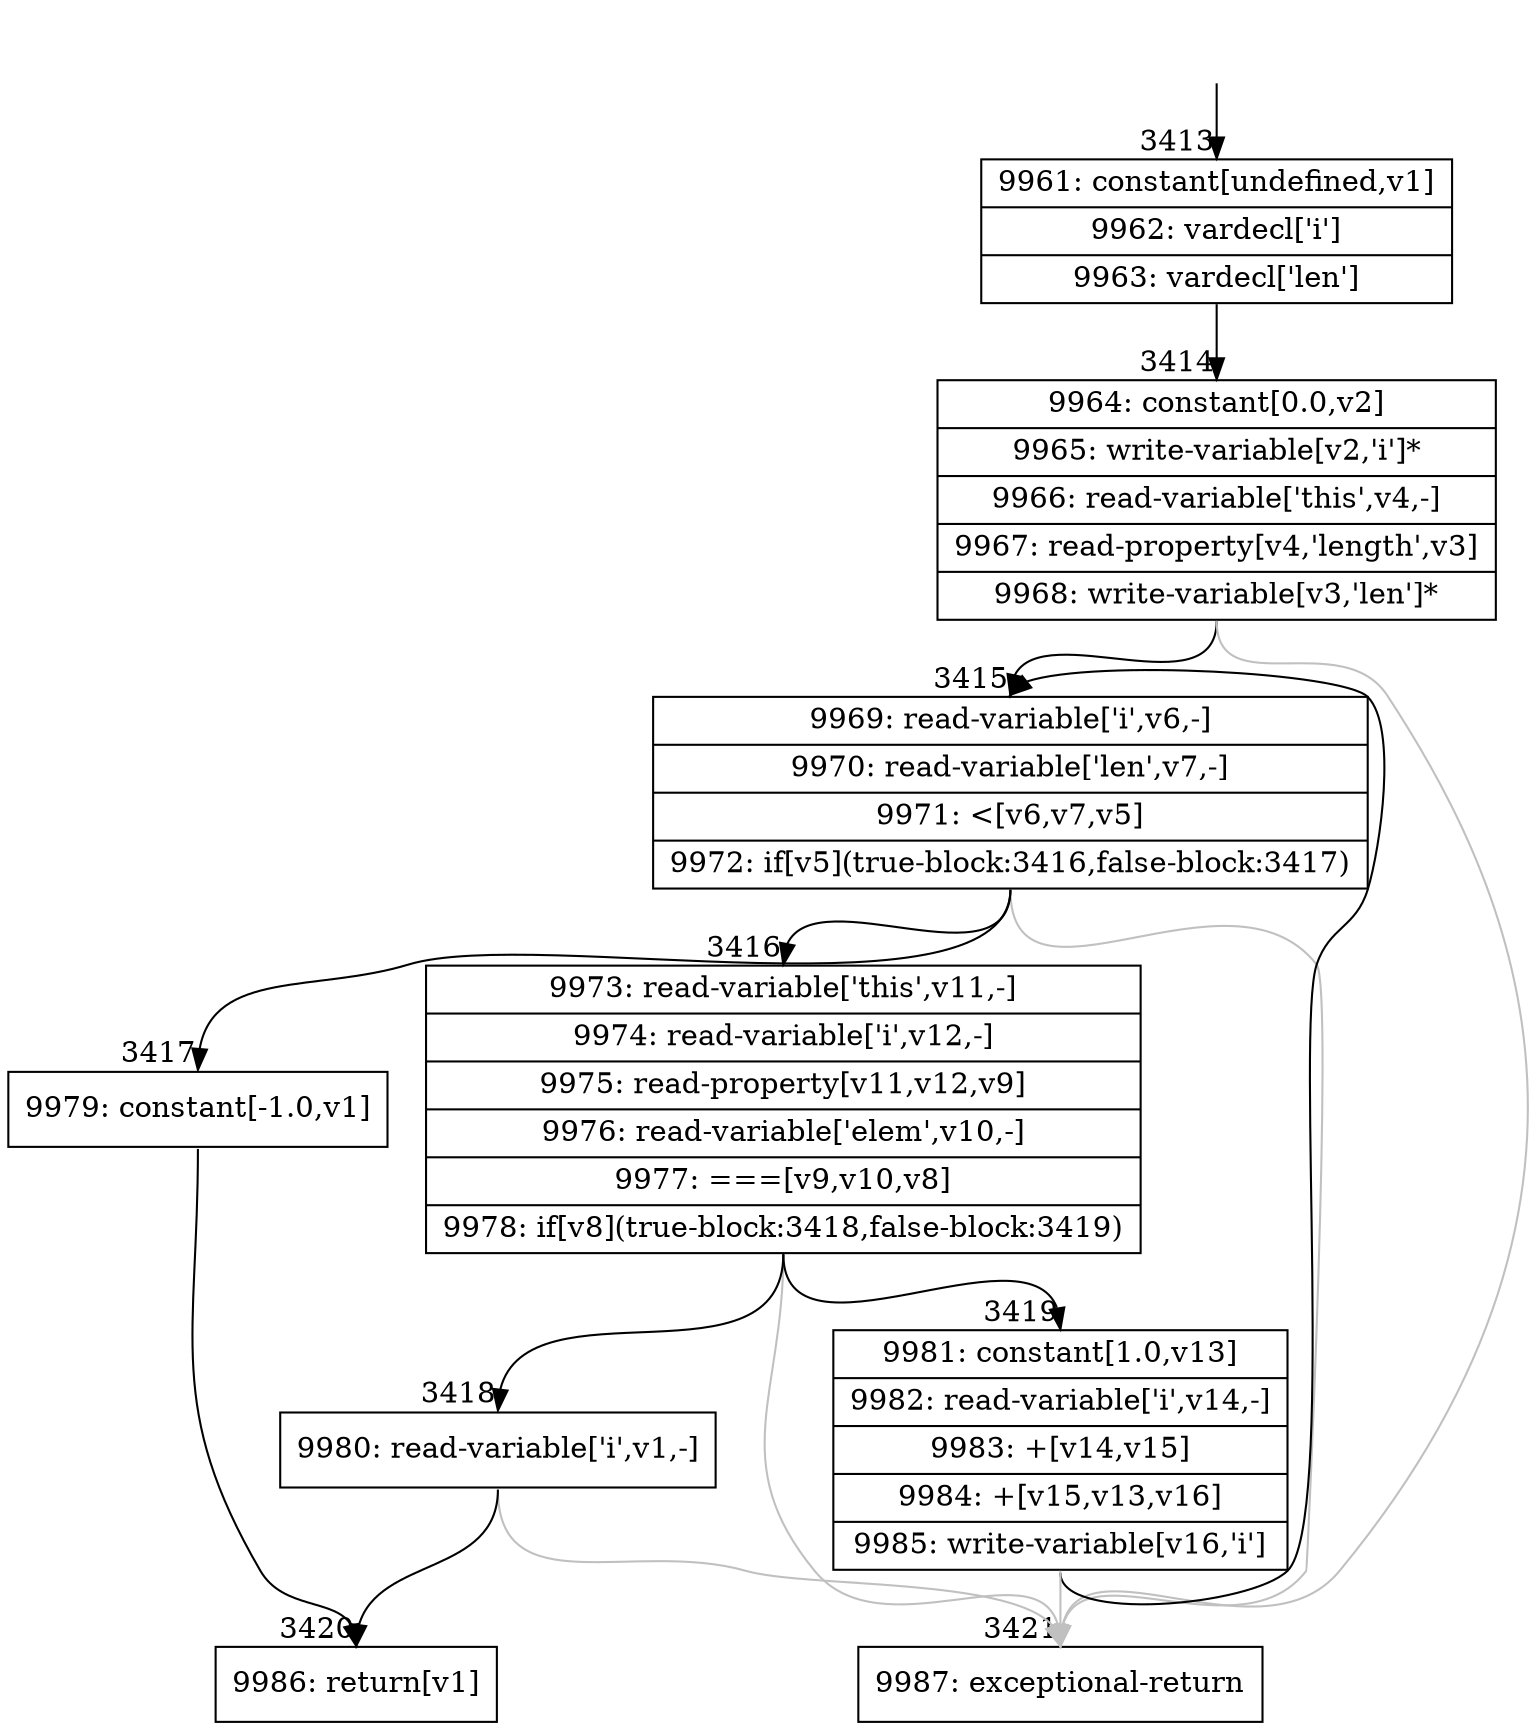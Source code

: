 digraph {
rankdir="TD"
BB_entry224[shape=none,label=""];
BB_entry224 -> BB3413 [tailport=s, headport=n, headlabel="    3413"]
BB3413 [shape=record label="{9961: constant[undefined,v1]|9962: vardecl['i']|9963: vardecl['len']}" ] 
BB3413 -> BB3414 [tailport=s, headport=n, headlabel="      3414"]
BB3414 [shape=record label="{9964: constant[0.0,v2]|9965: write-variable[v2,'i']*|9966: read-variable['this',v4,-]|9967: read-property[v4,'length',v3]|9968: write-variable[v3,'len']*}" ] 
BB3414 -> BB3415 [tailport=s, headport=n, headlabel="      3415"]
BB3414 -> BB3421 [tailport=s, headport=n, color=gray, headlabel="      3421"]
BB3415 [shape=record label="{9969: read-variable['i',v6,-]|9970: read-variable['len',v7,-]|9971: \<[v6,v7,v5]|9972: if[v5](true-block:3416,false-block:3417)}" ] 
BB3415 -> BB3416 [tailport=s, headport=n, headlabel="      3416"]
BB3415 -> BB3417 [tailport=s, headport=n, headlabel="      3417"]
BB3415 -> BB3421 [tailport=s, headport=n, color=gray]
BB3416 [shape=record label="{9973: read-variable['this',v11,-]|9974: read-variable['i',v12,-]|9975: read-property[v11,v12,v9]|9976: read-variable['elem',v10,-]|9977: ===[v9,v10,v8]|9978: if[v8](true-block:3418,false-block:3419)}" ] 
BB3416 -> BB3418 [tailport=s, headport=n, headlabel="      3418"]
BB3416 -> BB3419 [tailport=s, headport=n, headlabel="      3419"]
BB3416 -> BB3421 [tailport=s, headport=n, color=gray]
BB3417 [shape=record label="{9979: constant[-1.0,v1]}" ] 
BB3417 -> BB3420 [tailport=s, headport=n, headlabel="      3420"]
BB3418 [shape=record label="{9980: read-variable['i',v1,-]}" ] 
BB3418 -> BB3420 [tailport=s, headport=n]
BB3418 -> BB3421 [tailport=s, headport=n, color=gray]
BB3419 [shape=record label="{9981: constant[1.0,v13]|9982: read-variable['i',v14,-]|9983: +[v14,v15]|9984: +[v15,v13,v16]|9985: write-variable[v16,'i']}" ] 
BB3419 -> BB3415 [tailport=s, headport=n]
BB3419 -> BB3421 [tailport=s, headport=n, color=gray]
BB3420 [shape=record label="{9986: return[v1]}" ] 
BB3421 [shape=record label="{9987: exceptional-return}" ] 
}
